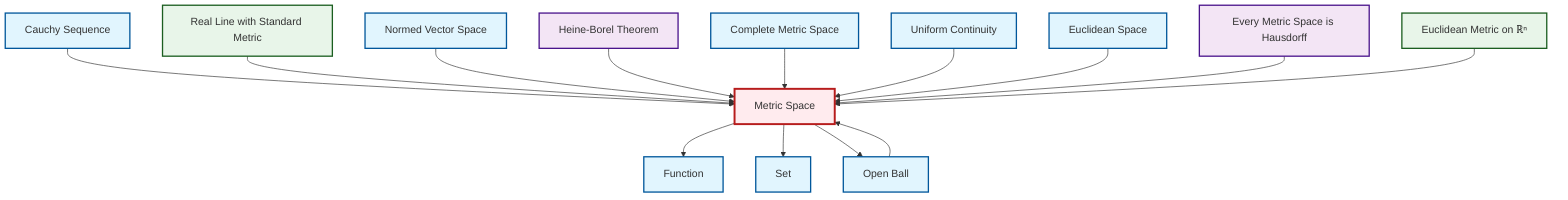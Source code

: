 graph TD
    classDef definition fill:#e1f5fe,stroke:#01579b,stroke-width:2px
    classDef theorem fill:#f3e5f5,stroke:#4a148c,stroke-width:2px
    classDef axiom fill:#fff3e0,stroke:#e65100,stroke-width:2px
    classDef example fill:#e8f5e9,stroke:#1b5e20,stroke-width:2px
    classDef current fill:#ffebee,stroke:#b71c1c,stroke-width:3px
    def-metric-space["Metric Space"]:::definition
    def-cauchy-sequence["Cauchy Sequence"]:::definition
    def-euclidean-space["Euclidean Space"]:::definition
    def-complete-metric-space["Complete Metric Space"]:::definition
    thm-heine-borel["Heine-Borel Theorem"]:::theorem
    def-normed-vector-space["Normed Vector Space"]:::definition
    def-uniform-continuity["Uniform Continuity"]:::definition
    ex-euclidean-metric["Euclidean Metric on ℝⁿ"]:::example
    def-set["Set"]:::definition
    thm-metric-hausdorff["Every Metric Space is Hausdorff"]:::theorem
    ex-real-line-metric["Real Line with Standard Metric"]:::example
    def-open-ball["Open Ball"]:::definition
    def-function["Function"]:::definition
    def-cauchy-sequence --> def-metric-space
    ex-real-line-metric --> def-metric-space
    def-normed-vector-space --> def-metric-space
    thm-heine-borel --> def-metric-space
    def-complete-metric-space --> def-metric-space
    def-uniform-continuity --> def-metric-space
    def-metric-space --> def-function
    def-metric-space --> def-set
    def-metric-space --> def-open-ball
    def-euclidean-space --> def-metric-space
    thm-metric-hausdorff --> def-metric-space
    ex-euclidean-metric --> def-metric-space
    def-open-ball --> def-metric-space
    class def-metric-space current
